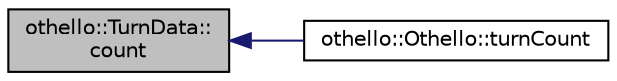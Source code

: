 digraph "othello::TurnData::count"
{
  edge [fontname="Helvetica",fontsize="10",labelfontname="Helvetica",labelfontsize="10"];
  node [fontname="Helvetica",fontsize="10",shape=record];
  rankdir="LR";
  Node1 [label="othello::TurnData::\lcount",height=0.2,width=0.4,color="black", fillcolor="grey75", style="filled", fontcolor="black"];
  Node1 -> Node2 [dir="back",color="midnightblue",fontsize="10",style="solid",fontname="Helvetica"];
  Node2 [label="othello::Othello::turnCount",height=0.2,width=0.4,color="black", fillcolor="white", style="filled",URL="$d3/d01/classothello_1_1_othello.html#a15523b34635f2b9e5b09782ae789115f"];
}

